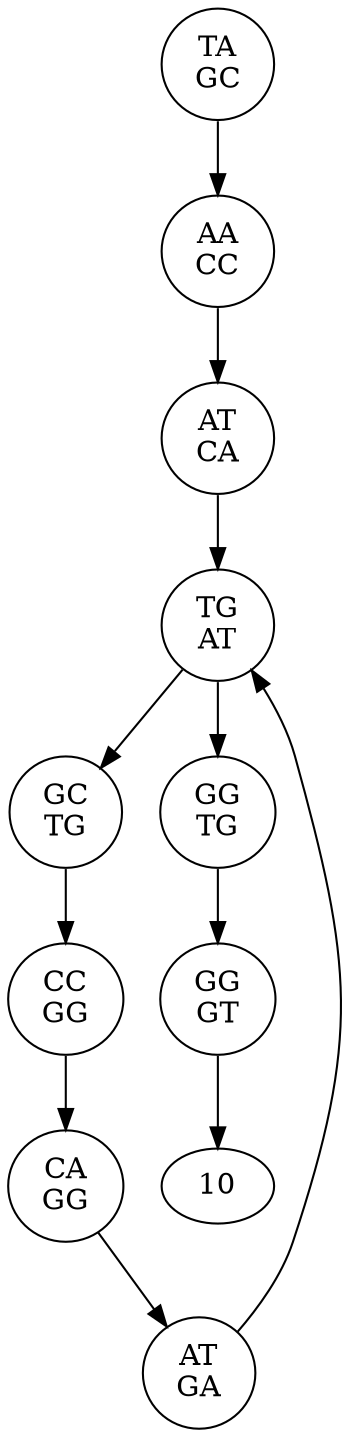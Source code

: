 digraph {
0 [label="TA
GC"]
1 [label="AA
CC"]
2 [label="AT
CA"]
3 [label="TG
AT"]
3 [label="TG
AT"]
4 [label="GC
TG"]
5 [label="CC
GG"]
6 [label="CA
GG"]
7 [label="AT
GA"]
8 [label="GG
TG"]
9 [label="GG
GT"]
0->1;
1->2;
2->3;
3->4;
3->8;
4->5;
5->6;
6->7;
7->3;
8->9;
9->10;
}
